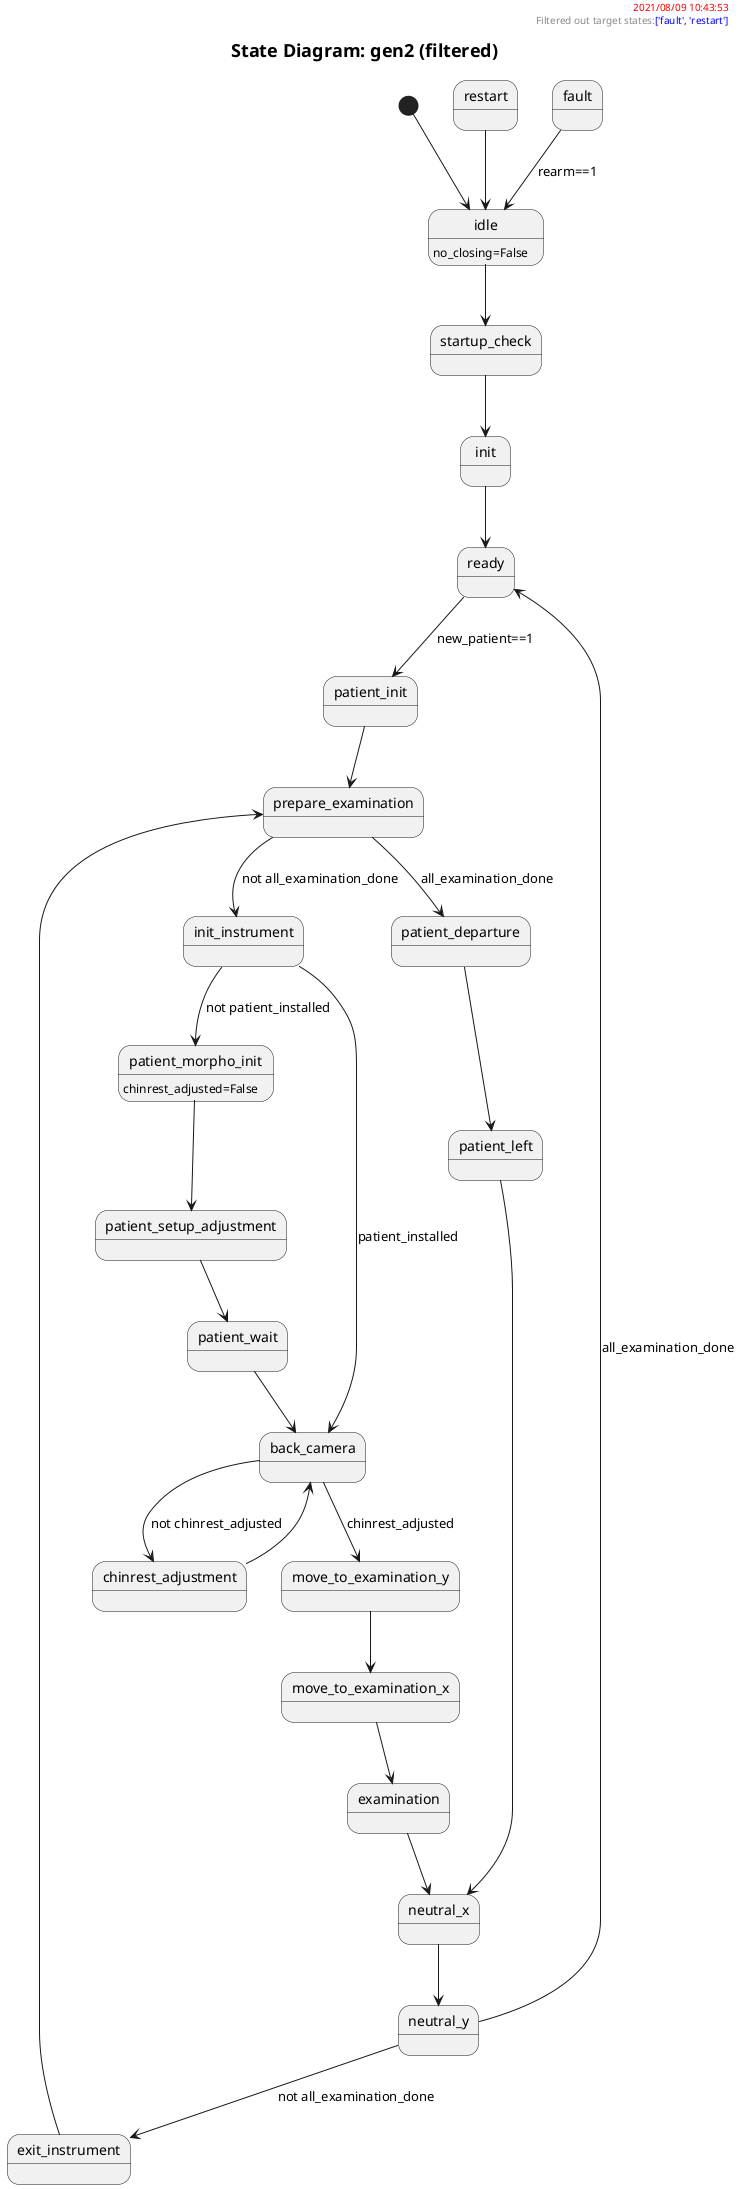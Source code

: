 @startuml

header
<font color=red>2021/08/09 10:43:53</font>
Filtered out target states:<font color=blue>['fault', 'restart']</font>
endheader

title = State Diagram: gen2 (filtered)

[*] --> idle

idle --> startup_check
idle : no_closing=False
init --> ready
startup_check --> init
restart --> idle
ready --> patient_init : new_patient==1
init_instrument --> patient_morpho_init : not patient_installed 
init_instrument --> back_camera : patient_installed 
exit_instrument --> prepare_examination
patient_init --> prepare_examination
patient_morpho_init --> patient_setup_adjustment
patient_morpho_init : chinrest_adjusted=False
patient_setup_adjustment --> patient_wait
chinrest_adjustment --> back_camera
patient_wait --> back_camera
patient_departure --> patient_left
prepare_examination --> init_instrument : not all_examination_done               
prepare_examination --> patient_departure : all_examination_done
patient_left --> neutral_x
neutral_x --> neutral_y
neutral_y --> exit_instrument : not all_examination_done
neutral_y --> ready : all_examination_done
back_camera --> move_to_examination_y : chinrest_adjusted
back_camera --> chinrest_adjustment : not chinrest_adjusted
move_to_examination_x --> examination
move_to_examination_y --> move_to_examination_x
examination --> neutral_x
fault --> idle : rearm==1

@enduml

